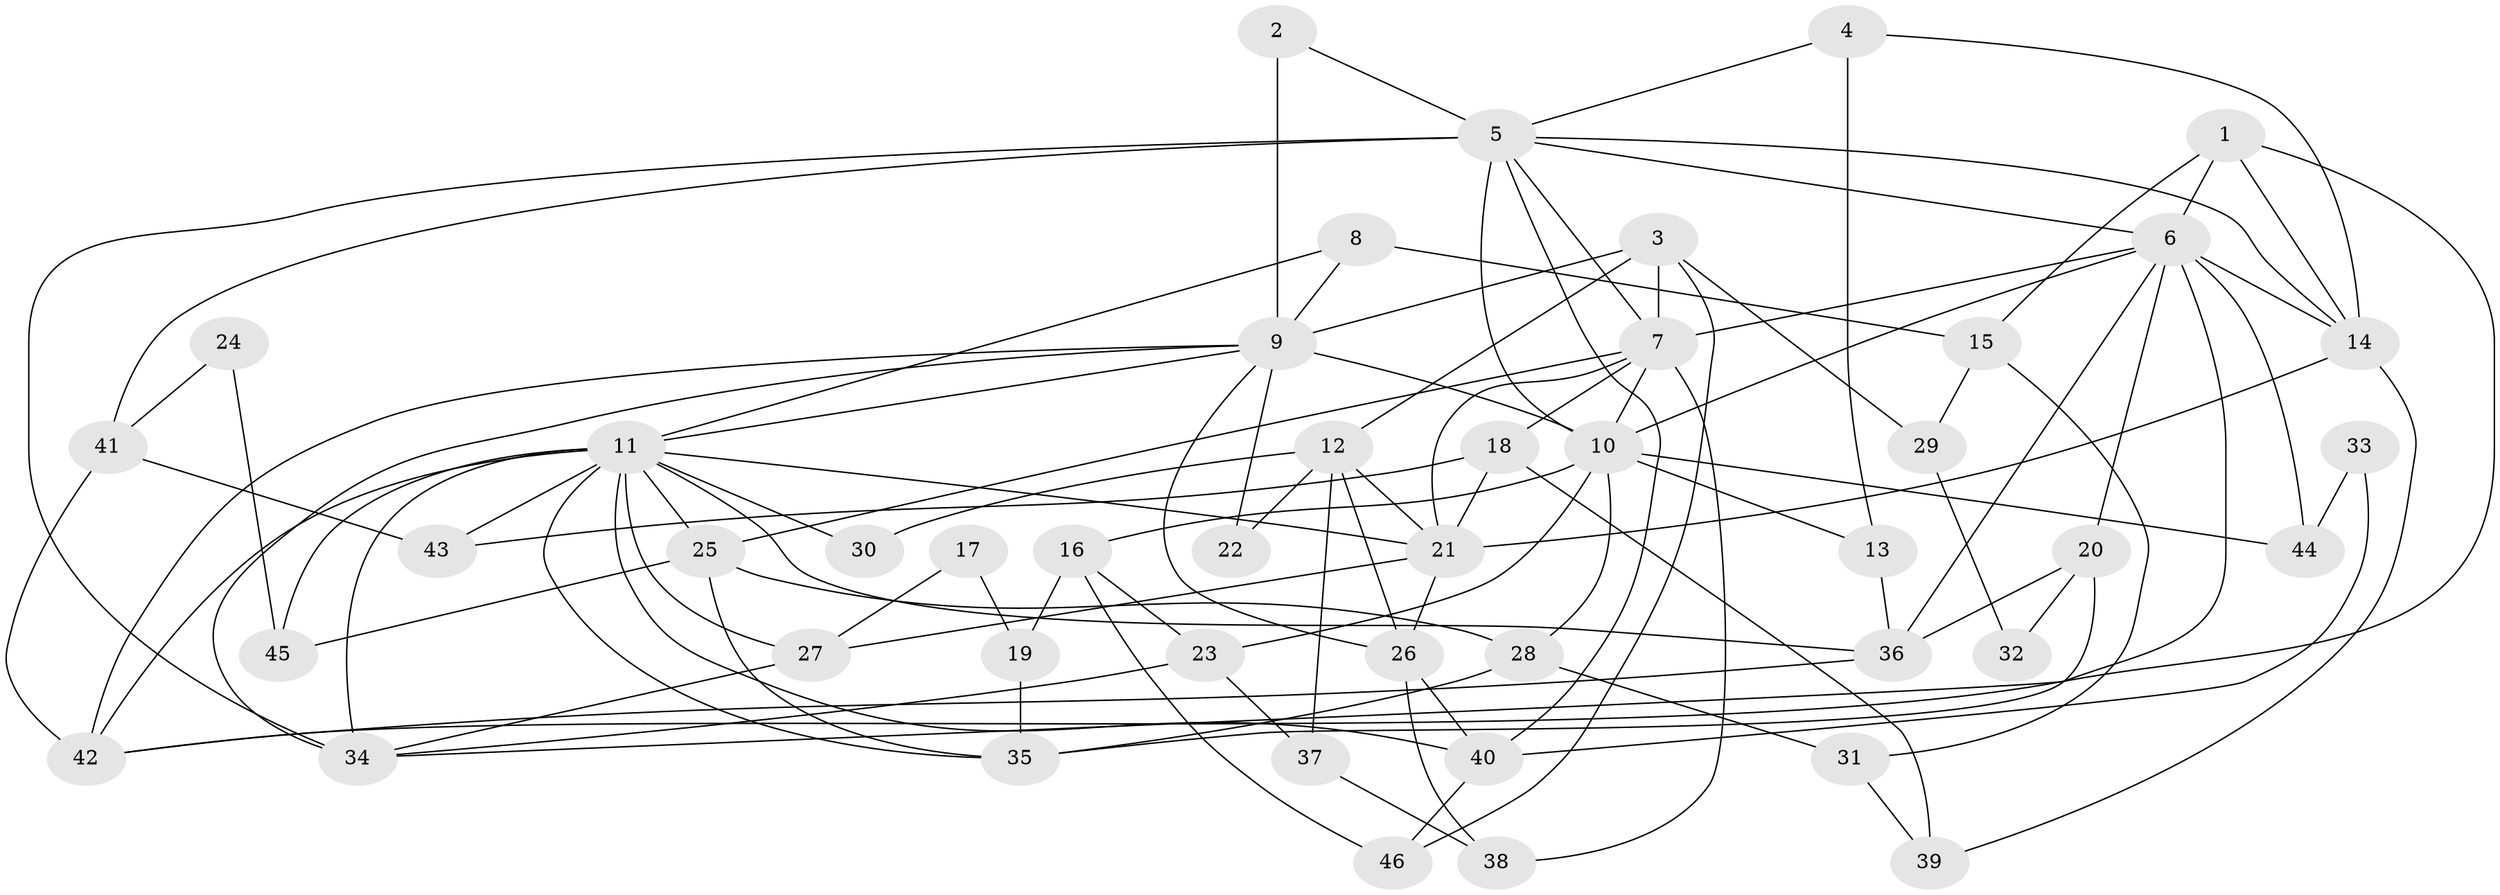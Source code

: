 // original degree distribution, {5: 0.24, 3: 0.30666666666666664, 6: 0.08, 4: 0.22666666666666666, 2: 0.10666666666666667, 7: 0.04}
// Generated by graph-tools (version 1.1) at 2025/50/03/04/25 22:50:57]
// undirected, 46 vertices, 103 edges
graph export_dot {
  node [color=gray90,style=filled];
  1;
  2;
  3;
  4;
  5;
  6;
  7;
  8;
  9;
  10;
  11;
  12;
  13;
  14;
  15;
  16;
  17;
  18;
  19;
  20;
  21;
  22;
  23;
  24;
  25;
  26;
  27;
  28;
  29;
  30;
  31;
  32;
  33;
  34;
  35;
  36;
  37;
  38;
  39;
  40;
  41;
  42;
  43;
  44;
  45;
  46;
  1 -- 6 [weight=1.0];
  1 -- 14 [weight=1.0];
  1 -- 15 [weight=1.0];
  1 -- 42 [weight=1.0];
  2 -- 5 [weight=1.0];
  2 -- 9 [weight=2.0];
  3 -- 7 [weight=1.0];
  3 -- 9 [weight=1.0];
  3 -- 12 [weight=1.0];
  3 -- 29 [weight=1.0];
  3 -- 46 [weight=1.0];
  4 -- 5 [weight=1.0];
  4 -- 13 [weight=1.0];
  4 -- 14 [weight=1.0];
  5 -- 6 [weight=1.0];
  5 -- 7 [weight=1.0];
  5 -- 10 [weight=1.0];
  5 -- 14 [weight=1.0];
  5 -- 34 [weight=2.0];
  5 -- 40 [weight=1.0];
  5 -- 41 [weight=1.0];
  6 -- 7 [weight=1.0];
  6 -- 10 [weight=1.0];
  6 -- 14 [weight=1.0];
  6 -- 20 [weight=1.0];
  6 -- 34 [weight=1.0];
  6 -- 36 [weight=1.0];
  6 -- 44 [weight=1.0];
  7 -- 10 [weight=2.0];
  7 -- 18 [weight=1.0];
  7 -- 21 [weight=1.0];
  7 -- 25 [weight=1.0];
  7 -- 38 [weight=1.0];
  8 -- 9 [weight=1.0];
  8 -- 11 [weight=1.0];
  8 -- 15 [weight=1.0];
  9 -- 10 [weight=4.0];
  9 -- 11 [weight=1.0];
  9 -- 22 [weight=1.0];
  9 -- 26 [weight=2.0];
  9 -- 34 [weight=1.0];
  9 -- 42 [weight=1.0];
  10 -- 13 [weight=2.0];
  10 -- 16 [weight=1.0];
  10 -- 23 [weight=1.0];
  10 -- 28 [weight=1.0];
  10 -- 44 [weight=1.0];
  11 -- 21 [weight=1.0];
  11 -- 25 [weight=1.0];
  11 -- 27 [weight=1.0];
  11 -- 30 [weight=1.0];
  11 -- 34 [weight=1.0];
  11 -- 35 [weight=1.0];
  11 -- 36 [weight=1.0];
  11 -- 40 [weight=1.0];
  11 -- 42 [weight=1.0];
  11 -- 43 [weight=1.0];
  11 -- 45 [weight=1.0];
  12 -- 21 [weight=1.0];
  12 -- 22 [weight=1.0];
  12 -- 26 [weight=1.0];
  12 -- 30 [weight=1.0];
  12 -- 37 [weight=1.0];
  13 -- 36 [weight=1.0];
  14 -- 21 [weight=1.0];
  14 -- 39 [weight=1.0];
  15 -- 29 [weight=1.0];
  15 -- 31 [weight=1.0];
  16 -- 19 [weight=1.0];
  16 -- 23 [weight=1.0];
  16 -- 46 [weight=1.0];
  17 -- 19 [weight=1.0];
  17 -- 27 [weight=1.0];
  18 -- 21 [weight=2.0];
  18 -- 39 [weight=1.0];
  18 -- 43 [weight=1.0];
  19 -- 35 [weight=1.0];
  20 -- 32 [weight=1.0];
  20 -- 35 [weight=1.0];
  20 -- 36 [weight=2.0];
  21 -- 26 [weight=2.0];
  21 -- 27 [weight=1.0];
  23 -- 34 [weight=1.0];
  23 -- 37 [weight=1.0];
  24 -- 41 [weight=1.0];
  24 -- 45 [weight=1.0];
  25 -- 28 [weight=1.0];
  25 -- 35 [weight=1.0];
  25 -- 45 [weight=1.0];
  26 -- 38 [weight=1.0];
  26 -- 40 [weight=1.0];
  27 -- 34 [weight=1.0];
  28 -- 31 [weight=1.0];
  28 -- 35 [weight=1.0];
  29 -- 32 [weight=1.0];
  31 -- 39 [weight=1.0];
  33 -- 40 [weight=1.0];
  33 -- 44 [weight=1.0];
  36 -- 42 [weight=1.0];
  37 -- 38 [weight=1.0];
  40 -- 46 [weight=1.0];
  41 -- 42 [weight=1.0];
  41 -- 43 [weight=1.0];
}
